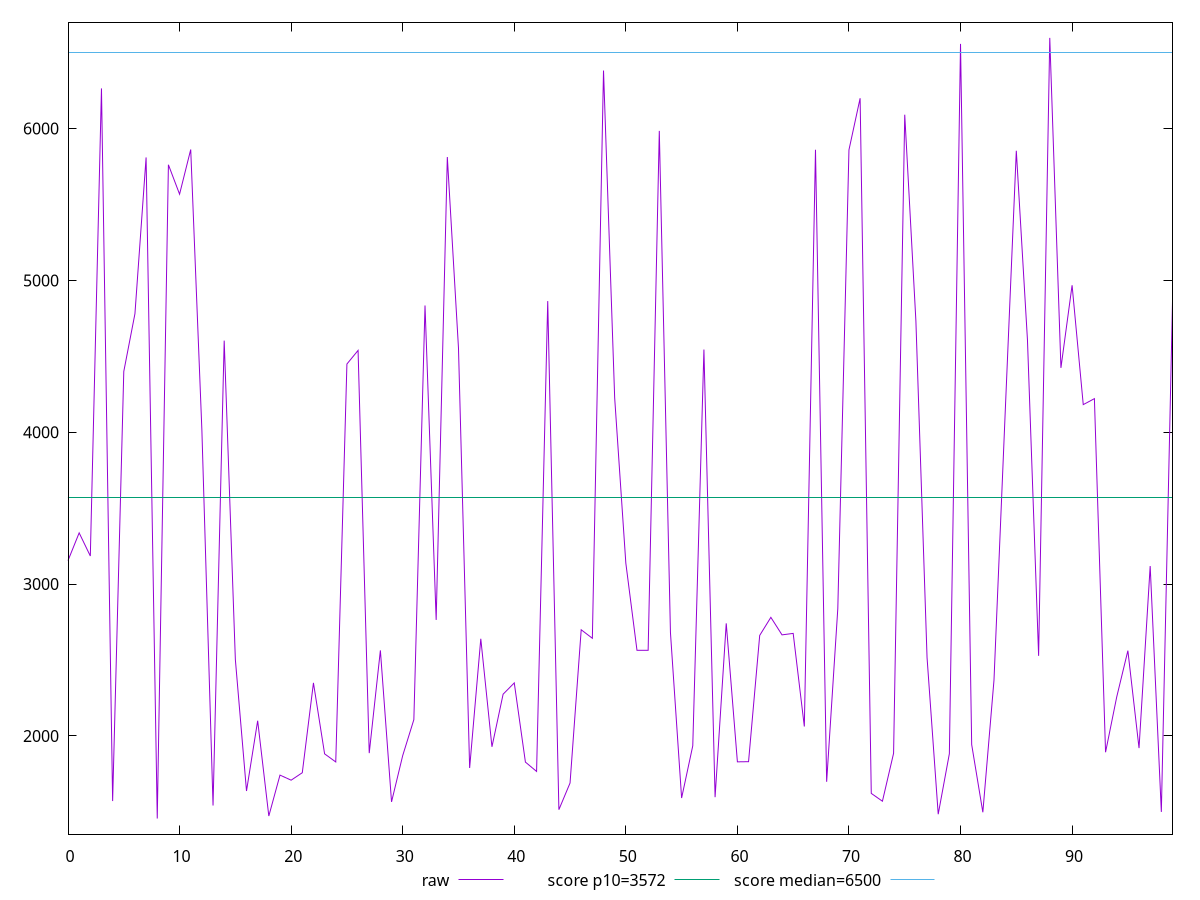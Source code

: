 reset

$raw <<EOF
0 3154.965
1 3337.3690000000006
2 3185.1220000000008
3 6264.239
4 1571.19
5 4400.298
6 4780.630999999999
7 5809.825
8 1456.359
9 5761.704
10 5567.946999999999
11 5862.063999999999
12 4013.9900000000007
13 1542.1550000000002
14 4603.628000000001
15 2503.4260000000004
16 1637.699
17 2100.3274999999994
18 1472.8139999999999
19 1742.1949999999997
20 1708.8390000000002
21 1757.9434999999999
22 2349.522
23 1882.2415
24 1828.8984999999998
25 4449.48
26 4539.133
27 1886.9689999999998
28 2563.522
29 1565.9279999999999
30 1870.6875000000002
31 2107.4775
32 4834.735000000001
33 2764.11
34 5812.553000000001
35 4554.625999999998
36 1789.1059999999998
37 2640.077
38 1928.5990000000002
39 2275.0730000000003
40 2349.4080000000004
41 1827.8485
42 1766.4239999999998
43 4863.990999999999
44 1514.634
45 1690.2110000000002
46 2699.3
47 2643.27
48 6382.0509999999995
49 4226.615
50 3138.294
51 2563.974
52 2564.1100000000006
53 5984.914
54 2680.6320000000005
55 1591.3920000000003
56 1935.257
57 4544.695000000001
58 1596.993
59 2741.608
60 1829.6399999999999
61 1830.6495
62 2662.2470000000003
63 2781.1820000000002
64 2665.7740000000003
65 2675.4379999999996
66 2062.2650000000003
67 5860.562
68 1698.2710000000002
69 2838.472
70 5859.425
71 6199.588
72 1621.815
73 1570.3319999999999
74 1885.7355000000002
75 6091.198
76 4732.799
77 2515.9180000000006
78 1484.655
79 1883.4095
80 6557.758
81 1943.0600000000004
82 1497.4830000000002
83 2367.645
84 4122.503000000001
85 5853.7029999999995
86 4607.411000000001
87 2527.7560000000003
88 6597.017999999997
89 4424.034999999999
90 4968.092
91 4182.103
92 4221.403
93 1892.9199999999996
94 2256.7825000000003
95 2561.7949999999996
96 1920.15
97 3118.906
98 1499.8740000000003
99 4859.812000000001
EOF

set key outside below
set xrange [0:99]
set yrange [1353.54582:6699.831179999997]
set trange [1353.54582:6699.831179999997]
set terminal svg size 640, 500 enhanced background rgb 'white'
set output "reports/report_00027_2021-02-24T12-40-31.850Z/first-cpu-idle/samples/music/raw/values.svg"

plot $raw title "raw" with line, \
     3572 title "score p10=3572", \
     6500 title "score median=6500"

reset
